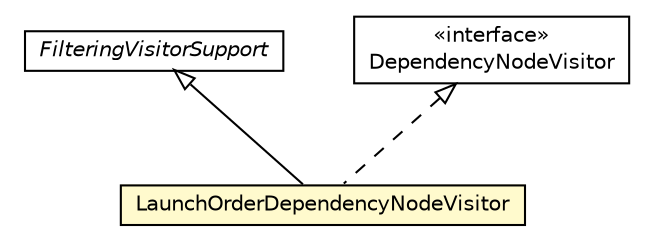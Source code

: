 #!/usr/local/bin/dot
#
# Class diagram 
# Generated by UMLGraph version R5_6-24-gf6e263 (http://www.umlgraph.org/)
#

digraph G {
	edge [fontname="Helvetica",fontsize=10,labelfontname="Helvetica",labelfontsize=10];
	node [fontname="Helvetica",fontsize=10,shape=plaintext];
	nodesep=0.25;
	ranksep=0.5;
	// org.universAAL.maven.FilteringVisitorSupport
	c5244847 [label=<<table title="org.universAAL.maven.FilteringVisitorSupport" border="0" cellborder="1" cellspacing="0" cellpadding="2" port="p" href="./FilteringVisitorSupport.html">
		<tr><td><table border="0" cellspacing="0" cellpadding="1">
<tr><td align="center" balign="center"><font face="Helvetica-Oblique"> FilteringVisitorSupport </font></td></tr>
		</table></td></tr>
		</table>>, URL="./FilteringVisitorSupport.html", fontname="Helvetica", fontcolor="black", fontsize=10.0];
	// org.universAAL.maven.LaunchOrderDependencyNodeVisitor
	c5244849 [label=<<table title="org.universAAL.maven.LaunchOrderDependencyNodeVisitor" border="0" cellborder="1" cellspacing="0" cellpadding="2" port="p" bgcolor="lemonChiffon" href="./LaunchOrderDependencyNodeVisitor.html">
		<tr><td><table border="0" cellspacing="0" cellpadding="1">
<tr><td align="center" balign="center"> LaunchOrderDependencyNodeVisitor </td></tr>
		</table></td></tr>
		</table>>, URL="./LaunchOrderDependencyNodeVisitor.html", fontname="Helvetica", fontcolor="black", fontsize=10.0];
	//org.universAAL.maven.LaunchOrderDependencyNodeVisitor extends org.universAAL.maven.FilteringVisitorSupport
	c5244847:p -> c5244849:p [dir=back,arrowtail=empty];
	//org.universAAL.maven.LaunchOrderDependencyNodeVisitor implements org.apache.maven.shared.dependency.tree.traversal.DependencyNodeVisitor
	c5247718:p -> c5244849:p [dir=back,arrowtail=empty,style=dashed];
	// org.apache.maven.shared.dependency.tree.traversal.DependencyNodeVisitor
	c5247718 [label=<<table title="org.apache.maven.shared.dependency.tree.traversal.DependencyNodeVisitor" border="0" cellborder="1" cellspacing="0" cellpadding="2" port="p" href="http://java.sun.com/j2se/1.4.2/docs/api/org/apache/maven/shared/dependency/tree/traversal/DependencyNodeVisitor.html">
		<tr><td><table border="0" cellspacing="0" cellpadding="1">
<tr><td align="center" balign="center"> &#171;interface&#187; </td></tr>
<tr><td align="center" balign="center"> DependencyNodeVisitor </td></tr>
		</table></td></tr>
		</table>>, URL="http://java.sun.com/j2se/1.4.2/docs/api/org/apache/maven/shared/dependency/tree/traversal/DependencyNodeVisitor.html", fontname="Helvetica", fontcolor="black", fontsize=10.0];
}

